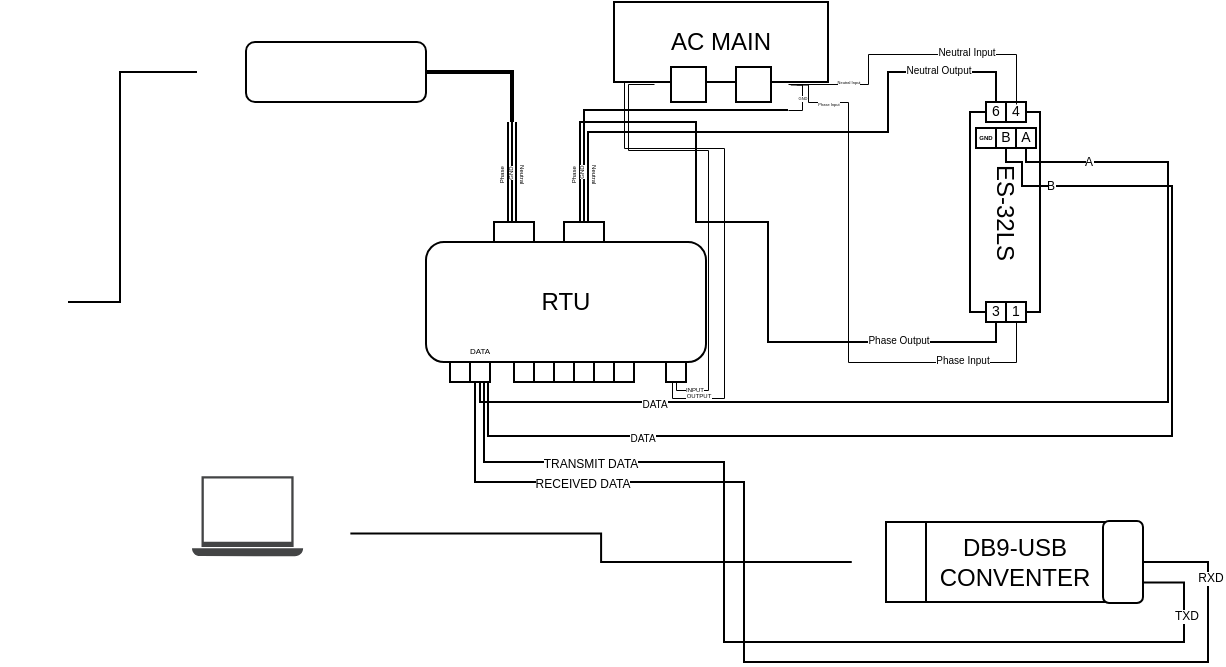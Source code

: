<mxfile version="20.0.4" type="device"><diagram id="f92Gj-K9pGOBf6L3RLpq" name="Page-1"><mxGraphModel dx="756" dy="414" grid="1" gridSize="10" guides="1" tooltips="1" connect="1" arrows="1" fold="1" page="1" pageScale="1" pageWidth="850" pageHeight="1100" math="0" shadow="0"><root><mxCell id="0"/><mxCell id="1" parent="0"/><mxCell id="z0E2oeSKlug_8SuGuWye-102" value="" style="shape=image;html=1;verticalAlign=top;verticalLabelPosition=bottom;labelBackgroundColor=#ffffff;imageAspect=0;aspect=fixed;image=https://cdn1.iconfinder.com/data/icons/ui-essential-17/32/UI_Essential_Outline_1_essential-app-ui-flash_drive-usb-128.png;fontSize=3;rotation=-90;" vertex="1" parent="1"><mxGeometry x="294.56" y="262.5" width="26.62" height="26.62" as="geometry"/></mxCell><mxCell id="z0E2oeSKlug_8SuGuWye-1" value="RTU" style="rounded=1;whiteSpace=wrap;html=1;" vertex="1" parent="1"><mxGeometry x="359" y="130" width="140" height="60" as="geometry"/></mxCell><mxCell id="z0E2oeSKlug_8SuGuWye-2" value="" style="whiteSpace=wrap;html=1;aspect=fixed;" vertex="1" parent="1"><mxGeometry x="371" y="190" width="10" height="10" as="geometry"/></mxCell><mxCell id="z0E2oeSKlug_8SuGuWye-4" value="" style="whiteSpace=wrap;html=1;aspect=fixed;" vertex="1" parent="1"><mxGeometry x="381" y="190" width="10" height="10" as="geometry"/></mxCell><mxCell id="z0E2oeSKlug_8SuGuWye-5" value="" style="whiteSpace=wrap;html=1;aspect=fixed;" vertex="1" parent="1"><mxGeometry x="403" y="190" width="10" height="10" as="geometry"/></mxCell><mxCell id="z0E2oeSKlug_8SuGuWye-6" value="" style="whiteSpace=wrap;html=1;aspect=fixed;" vertex="1" parent="1"><mxGeometry x="413" y="190" width="10" height="10" as="geometry"/></mxCell><mxCell id="z0E2oeSKlug_8SuGuWye-7" value="" style="whiteSpace=wrap;html=1;aspect=fixed;" vertex="1" parent="1"><mxGeometry x="423" y="190" width="10" height="10" as="geometry"/></mxCell><mxCell id="z0E2oeSKlug_8SuGuWye-8" value="" style="whiteSpace=wrap;html=1;aspect=fixed;" vertex="1" parent="1"><mxGeometry x="433" y="190" width="10" height="10" as="geometry"/></mxCell><mxCell id="z0E2oeSKlug_8SuGuWye-9" value="" style="whiteSpace=wrap;html=1;aspect=fixed;" vertex="1" parent="1"><mxGeometry x="443" y="190" width="10" height="10" as="geometry"/></mxCell><mxCell id="z0E2oeSKlug_8SuGuWye-10" value="" style="whiteSpace=wrap;html=1;aspect=fixed;" vertex="1" parent="1"><mxGeometry x="453" y="190" width="10" height="10" as="geometry"/></mxCell><mxCell id="z0E2oeSKlug_8SuGuWye-12" value="" style="whiteSpace=wrap;html=1;aspect=fixed;" vertex="1" parent="1"><mxGeometry x="479" y="190" width="10" height="10" as="geometry"/></mxCell><mxCell id="z0E2oeSKlug_8SuGuWye-13" value="" style="rounded=0;whiteSpace=wrap;html=1;" vertex="1" parent="1"><mxGeometry x="393" y="120" width="20" height="10" as="geometry"/></mxCell><mxCell id="z0E2oeSKlug_8SuGuWye-14" value="" style="rounded=0;whiteSpace=wrap;html=1;" vertex="1" parent="1"><mxGeometry x="428" y="120" width="20" height="10" as="geometry"/></mxCell><mxCell id="z0E2oeSKlug_8SuGuWye-15" value="ES-32LS" style="rounded=0;whiteSpace=wrap;html=1;rotation=90;" vertex="1" parent="1"><mxGeometry x="598.5" y="97.5" width="100" height="35" as="geometry"/></mxCell><mxCell id="z0E2oeSKlug_8SuGuWye-17" value="&lt;font style=&quot;font-size: 7px;&quot;&gt;4&lt;/font&gt;" style="whiteSpace=wrap;html=1;aspect=fixed;spacingBottom=4;" vertex="1" parent="1"><mxGeometry x="649" y="60" width="10" height="10" as="geometry"/></mxCell><mxCell id="z0E2oeSKlug_8SuGuWye-18" value="" style="whiteSpace=wrap;html=1;aspect=fixed;" vertex="1" parent="1"><mxGeometry x="639" y="60" width="10" height="10" as="geometry"/></mxCell><mxCell id="z0E2oeSKlug_8SuGuWye-21" value="&lt;font style=&quot;font-size: 7px;&quot;&gt;3&lt;/font&gt;" style="whiteSpace=wrap;html=1;aspect=fixed;perimeterSpacing=0;align=center;horizontal=1;verticalAlign=middle;spacing=2;spacingBottom=4;" vertex="1" parent="1"><mxGeometry x="639" y="160" width="10" height="10" as="geometry"/></mxCell><mxCell id="z0E2oeSKlug_8SuGuWye-22" value="" style="whiteSpace=wrap;html=1;aspect=fixed;" vertex="1" parent="1"><mxGeometry x="649" y="160" width="10" height="10" as="geometry"/></mxCell><mxCell id="z0E2oeSKlug_8SuGuWye-26" value="DB9-USB CONVENTER" style="rounded=0;whiteSpace=wrap;html=1;" vertex="1" parent="1"><mxGeometry x="608" y="270" width="90.5" height="40" as="geometry"/></mxCell><mxCell id="z0E2oeSKlug_8SuGuWye-28" value="" style="rounded=1;whiteSpace=wrap;html=1;rotation=90;" vertex="1" parent="1"><mxGeometry x="687" y="280" width="41" height="20" as="geometry"/></mxCell><mxCell id="z0E2oeSKlug_8SuGuWye-30" value="" style="rounded=0;whiteSpace=wrap;html=1;rotation=90;" vertex="1" parent="1"><mxGeometry x="579" y="280" width="40" height="20" as="geometry"/></mxCell><mxCell id="z0E2oeSKlug_8SuGuWye-36" value="" style="rounded=1;whiteSpace=wrap;html=1;" vertex="1" parent="1"><mxGeometry x="269" y="30" width="90" height="30" as="geometry"/></mxCell><mxCell id="z0E2oeSKlug_8SuGuWye-37" value="" style="shape=image;html=1;verticalAlign=top;verticalLabelPosition=bottom;labelBackgroundColor=#ffffff;imageAspect=0;aspect=fixed;image=https://cdn1.iconfinder.com/data/icons/iconoir-vol-3/24/plug-type-c-128.png;rotation=90;" vertex="1" parent="1"><mxGeometry x="329" y="30" width="30" height="30" as="geometry"/></mxCell><mxCell id="z0E2oeSKlug_8SuGuWye-38" value="" style="shape=image;html=1;verticalAlign=top;verticalLabelPosition=bottom;labelBackgroundColor=#ffffff;imageAspect=0;aspect=fixed;image=https://cdn1.iconfinder.com/data/icons/iconoir-vol-3/24/plug-type-c-128.png;rotation=90;" vertex="1" parent="1"><mxGeometry x="269" y="30" width="30" height="30" as="geometry"/></mxCell><mxCell id="z0E2oeSKlug_8SuGuWye-39" value="" style="shape=image;html=1;verticalAlign=top;verticalLabelPosition=bottom;labelBackgroundColor=#ffffff;imageAspect=0;aspect=fixed;image=https://cdn1.iconfinder.com/data/icons/iconoir-vol-3/24/plug-type-c-128.png;rotation=90;" vertex="1" parent="1"><mxGeometry x="299" y="30" width="30" height="30" as="geometry"/></mxCell><mxCell id="z0E2oeSKlug_8SuGuWye-40" value="" style="shape=image;html=1;verticalAlign=top;verticalLabelPosition=bottom;labelBackgroundColor=#ffffff;imageAspect=0;aspect=fixed;image=https://cdn2.iconfinder.com/data/icons/home-sweet-home-4/320/fan-128.png" vertex="1" parent="1"><mxGeometry x="146" y="108" width="58" height="58" as="geometry"/></mxCell><mxCell id="z0E2oeSKlug_8SuGuWye-41" value="AC MAIN" style="rounded=0;whiteSpace=wrap;html=1;" vertex="1" parent="1"><mxGeometry x="453" y="10" width="107" height="40" as="geometry"/></mxCell><mxCell id="z0E2oeSKlug_8SuGuWye-43" value="" style="whiteSpace=wrap;html=1;aspect=fixed;" vertex="1" parent="1"><mxGeometry x="481.5" y="42.5" width="17.5" height="17.5" as="geometry"/></mxCell><mxCell id="z0E2oeSKlug_8SuGuWye-46" value="" style="whiteSpace=wrap;html=1;aspect=fixed;" vertex="1" parent="1"><mxGeometry x="514" y="42.5" width="17.5" height="17.5" as="geometry"/></mxCell><mxCell id="z0E2oeSKlug_8SuGuWye-50" value="" style="shape=image;html=1;verticalAlign=top;verticalLabelPosition=bottom;labelBackgroundColor=#ffffff;imageAspect=0;aspect=fixed;image=https://cdn1.iconfinder.com/data/icons/iconoir-vol-3/24/plug-type-c-128.png;rotation=90;" vertex="1" parent="1"><mxGeometry x="481.5" y="42.75" width="17.5" height="17.5" as="geometry"/></mxCell><mxCell id="z0E2oeSKlug_8SuGuWye-52" value="" style="shape=image;html=1;verticalAlign=top;verticalLabelPosition=bottom;labelBackgroundColor=#ffffff;imageAspect=0;aspect=fixed;image=https://cdn1.iconfinder.com/data/icons/iconoir-vol-3/24/plug-type-c-128.png;rotation=90;" vertex="1" parent="1"><mxGeometry x="514" y="42.75" width="17.5" height="17.5" as="geometry"/></mxCell><mxCell id="z0E2oeSKlug_8SuGuWye-55" value="" style="shape=image;html=1;verticalAlign=top;verticalLabelPosition=bottom;labelBackgroundColor=#ffffff;imageAspect=0;aspect=fixed;image=https://cdn0.iconfinder.com/data/icons/phosphor-regular-vol-4/256/plug-128.png;rotation=45;" vertex="1" parent="1"><mxGeometry x="246.78" y="25" width="40" height="40" as="geometry"/></mxCell><mxCell id="z0E2oeSKlug_8SuGuWye-56" value="" style="endArrow=none;html=1;rounded=0;strokeWidth=1;" edge="1" parent="1"><mxGeometry width="50" height="50" relative="1" as="geometry"><mxPoint x="180" y="160" as="sourcePoint"/><mxPoint x="244.496" y="45" as="targetPoint"/><Array as="points"><mxPoint x="206" y="160"/><mxPoint x="206" y="45"/></Array></mxGeometry></mxCell><mxCell id="z0E2oeSKlug_8SuGuWye-57" value="" style="endArrow=none;html=1;rounded=0;strokeWidth=2;entryX=0.5;entryY=0;entryDx=0;entryDy=0;" edge="1" parent="1"><mxGeometry width="50" height="50" relative="1" as="geometry"><mxPoint x="402" y="70" as="sourcePoint"/><mxPoint x="359" y="45" as="targetPoint"/><Array as="points"><mxPoint x="402" y="45"/></Array></mxGeometry></mxCell><mxCell id="z0E2oeSKlug_8SuGuWye-65" value="" style="shape=link;html=1;rounded=0;endArrow=none;endFill=0;strokeWidth=1;curved=1;elbow=vertical;entryX=0.35;entryY=0;entryDx=0;entryDy=0;entryPerimeter=0;" edge="1" parent="1"><mxGeometry width="100" relative="1" as="geometry"><mxPoint x="402" y="70" as="sourcePoint"/><mxPoint x="402" y="120" as="targetPoint"/></mxGeometry></mxCell><mxCell id="z0E2oeSKlug_8SuGuWye-66" value="" style="endArrow=none;html=1;rounded=0;strokeWidth=1;curved=1;elbow=vertical;" edge="1" parent="1"><mxGeometry width="50" height="50" relative="1" as="geometry"><mxPoint x="402" y="120" as="sourcePoint"/><mxPoint x="402" y="70" as="targetPoint"/></mxGeometry></mxCell><mxCell id="z0E2oeSKlug_8SuGuWye-70" value="GND" style="edgeLabel;html=1;align=center;verticalAlign=middle;resizable=0;points=[];fontSize=3;rotation=270;" vertex="1" connectable="0" parent="z0E2oeSKlug_8SuGuWye-66"><mxGeometry x="0.121" y="1" relative="1" as="geometry"><mxPoint y="4" as="offset"/></mxGeometry></mxCell><mxCell id="z0E2oeSKlug_8SuGuWye-68" value="&lt;font style=&quot;font-size: 3px;&quot;&gt;Phase&lt;/font&gt;" style="text;html=1;strokeColor=none;fillColor=none;align=center;verticalAlign=middle;whiteSpace=wrap;rounded=0;fontSize=3;rotation=-90;" vertex="1" parent="1"><mxGeometry x="391" y="95.13" width="13" height="2.5" as="geometry"/></mxCell><mxCell id="z0E2oeSKlug_8SuGuWye-71" value="Neutral" style="text;html=1;strokeColor=none;fillColor=none;align=center;verticalAlign=middle;whiteSpace=wrap;rounded=0;fontSize=3;rotation=90;" vertex="1" parent="1"><mxGeometry x="400" y="95.13" width="13" height="2.5" as="geometry"/></mxCell><mxCell id="z0E2oeSKlug_8SuGuWye-73" value="" style="shape=link;html=1;rounded=0;endArrow=none;endFill=0;strokeWidth=1;curved=1;elbow=vertical;entryX=0.35;entryY=0;entryDx=0;entryDy=0;entryPerimeter=0;" edge="1" parent="1"><mxGeometry width="100" relative="1" as="geometry"><mxPoint x="438" y="80" as="sourcePoint"/><mxPoint x="438" y="120" as="targetPoint"/></mxGeometry></mxCell><mxCell id="z0E2oeSKlug_8SuGuWye-74" value="" style="endArrow=none;html=1;rounded=0;strokeWidth=1;curved=1;elbow=vertical;" edge="1" parent="1"><mxGeometry width="50" height="50" relative="1" as="geometry"><mxPoint x="438" y="120" as="sourcePoint"/><mxPoint x="438" y="80" as="targetPoint"/></mxGeometry></mxCell><mxCell id="z0E2oeSKlug_8SuGuWye-75" value="GND" style="edgeLabel;html=1;align=center;verticalAlign=middle;resizable=0;points=[];fontSize=3;rotation=270;" vertex="1" connectable="0" parent="z0E2oeSKlug_8SuGuWye-74"><mxGeometry x="0.121" y="1" relative="1" as="geometry"><mxPoint y="-2" as="offset"/></mxGeometry></mxCell><mxCell id="z0E2oeSKlug_8SuGuWye-76" value="&lt;font style=&quot;font-size: 3px;&quot;&gt;Phase&lt;/font&gt;" style="text;html=1;strokeColor=none;fillColor=none;align=center;verticalAlign=middle;whiteSpace=wrap;rounded=0;fontSize=3;rotation=-90;" vertex="1" parent="1"><mxGeometry x="427" y="95.13" width="13" height="2.5" as="geometry"/></mxCell><mxCell id="z0E2oeSKlug_8SuGuWye-77" value="Neutral" style="text;html=1;strokeColor=none;fillColor=none;align=center;verticalAlign=middle;whiteSpace=wrap;rounded=0;fontSize=3;rotation=90;" vertex="1" parent="1"><mxGeometry x="436" y="95.13" width="13" height="2.5" as="geometry"/></mxCell><mxCell id="z0E2oeSKlug_8SuGuWye-78" value="" style="endArrow=none;html=1;rounded=0;fontSize=4;strokeWidth=1;elbow=vertical;edgeStyle=orthogonalEdgeStyle;entryX=0.5;entryY=1;entryDx=0;entryDy=0;" edge="1" parent="1" target="z0E2oeSKlug_8SuGuWye-21"><mxGeometry width="50" height="50" relative="1" as="geometry"><mxPoint x="436" y="80" as="sourcePoint"/><mxPoint x="650" y="190" as="targetPoint"/><Array as="points"><mxPoint x="436" y="70"/><mxPoint x="494" y="70"/><mxPoint x="494" y="120"/><mxPoint x="530" y="120"/><mxPoint x="530" y="180"/><mxPoint x="644" y="180"/></Array></mxGeometry></mxCell><mxCell id="z0E2oeSKlug_8SuGuWye-83" value="&lt;font style=&quot;font-size: 5px;&quot;&gt;Phase Output&lt;/font&gt;" style="edgeLabel;html=1;align=center;verticalAlign=middle;resizable=0;points=[];fontSize=7;" vertex="1" connectable="0" parent="z0E2oeSKlug_8SuGuWye-78"><mxGeometry x="0.648" y="1" relative="1" as="geometry"><mxPoint as="offset"/></mxGeometry></mxCell><mxCell id="z0E2oeSKlug_8SuGuWye-80" value="&lt;font style=&quot;font-size: 7px;&quot;&gt;1&lt;/font&gt;" style="whiteSpace=wrap;html=1;aspect=fixed;perimeterSpacing=0;align=center;horizontal=1;verticalAlign=middle;spacing=2;spacingBottom=4;" vertex="1" parent="1"><mxGeometry x="649" y="160" width="10" height="10" as="geometry"/></mxCell><mxCell id="z0E2oeSKlug_8SuGuWye-81" value="&lt;font style=&quot;font-size: 7px;&quot;&gt;6&lt;/font&gt;" style="whiteSpace=wrap;html=1;aspect=fixed;perimeterSpacing=0;align=center;horizontal=1;verticalAlign=middle;spacing=2;spacingBottom=4;" vertex="1" parent="1"><mxGeometry x="639" y="60" width="10" height="10" as="geometry"/></mxCell><mxCell id="z0E2oeSKlug_8SuGuWye-84" value="" style="endArrow=none;html=1;rounded=0;fontSize=4;strokeWidth=1;elbow=vertical;edgeStyle=orthogonalEdgeStyle;entryX=0.5;entryY=0;entryDx=0;entryDy=0;" edge="1" parent="1" target="z0E2oeSKlug_8SuGuWye-81"><mxGeometry width="50" height="50" relative="1" as="geometry"><mxPoint x="440" y="80" as="sourcePoint"/><mxPoint x="644" y="55" as="targetPoint"/><Array as="points"><mxPoint x="440" y="75"/><mxPoint x="590" y="75"/><mxPoint x="590" y="45"/><mxPoint x="644" y="45"/></Array></mxGeometry></mxCell><mxCell id="z0E2oeSKlug_8SuGuWye-85" value="&lt;font style=&quot;font-size: 5px;&quot;&gt;Neutral Output&lt;/font&gt;" style="edgeLabel;html=1;align=center;verticalAlign=middle;resizable=0;points=[];fontSize=7;" vertex="1" connectable="0" parent="z0E2oeSKlug_8SuGuWye-84"><mxGeometry x="0.648" y="1" relative="1" as="geometry"><mxPoint as="offset"/></mxGeometry></mxCell><mxCell id="z0E2oeSKlug_8SuGuWye-86" value="" style="endArrow=none;html=1;rounded=0;fontSize=4;strokeWidth=0.5;elbow=vertical;edgeStyle=orthogonalEdgeStyle;entryX=0.5;entryY=1;entryDx=0;entryDy=0;exitX=0;exitY=1;exitDx=0;exitDy=0;" edge="1" parent="1"><mxGeometry width="50" height="50" relative="1" as="geometry"><mxPoint x="544.142" y="51.25" as="sourcePoint"/><mxPoint x="654" y="170" as="targetPoint"/><Array as="points"><mxPoint x="550" y="51"/><mxPoint x="550" y="60"/><mxPoint x="570" y="60"/><mxPoint x="570" y="190"/><mxPoint x="654" y="190"/></Array></mxGeometry></mxCell><mxCell id="z0E2oeSKlug_8SuGuWye-87" value="&lt;font style=&quot;font-size: 5px;&quot;&gt;Phase Input&lt;/font&gt;" style="edgeLabel;html=1;align=center;verticalAlign=middle;resizable=0;points=[];fontSize=7;" vertex="1" connectable="0" parent="z0E2oeSKlug_8SuGuWye-86"><mxGeometry x="0.648" y="1" relative="1" as="geometry"><mxPoint as="offset"/></mxGeometry></mxCell><mxCell id="z0E2oeSKlug_8SuGuWye-88" value="" style="endArrow=none;html=1;rounded=0;fontSize=2;strokeWidth=0.5;elbow=vertical;edgeStyle=orthogonalEdgeStyle;entryX=0.5;entryY=0;entryDx=0;entryDy=0;" edge="1" parent="1"><mxGeometry width="50" height="50" relative="1" as="geometry"><mxPoint x="540" y="51" as="sourcePoint"/><mxPoint x="654" y="61" as="targetPoint"/><Array as="points"><mxPoint x="580" y="51"/><mxPoint x="580" y="36"/><mxPoint x="654" y="36"/></Array></mxGeometry></mxCell><mxCell id="z0E2oeSKlug_8SuGuWye-89" value="&lt;font style=&quot;font-size: 5px;&quot;&gt;Neutral Input&lt;/font&gt;" style="edgeLabel;html=1;align=center;verticalAlign=middle;resizable=0;points=[];fontSize=7;" vertex="1" connectable="0" parent="z0E2oeSKlug_8SuGuWye-88"><mxGeometry x="0.648" y="1" relative="1" as="geometry"><mxPoint x="-23" as="offset"/></mxGeometry></mxCell><mxCell id="z0E2oeSKlug_8SuGuWye-90" value="" style="shape=image;html=1;verticalAlign=top;verticalLabelPosition=bottom;labelBackgroundColor=#ffffff;imageAspect=0;aspect=fixed;image=https://cdn0.iconfinder.com/data/icons/phosphor-regular-vol-4/256/plug-128.png;rotation=-135;" vertex="1" parent="1"><mxGeometry x="520" y="41.25" width="20" height="20" as="geometry"/></mxCell><mxCell id="z0E2oeSKlug_8SuGuWye-93" value="" style="endArrow=none;html=1;rounded=0;fontSize=5;strokeWidth=1;elbow=vertical;edgeStyle=orthogonalEdgeStyle;" edge="1" parent="1"><mxGeometry width="50" height="50" relative="1" as="geometry"><mxPoint x="438" y="84" as="sourcePoint"/><mxPoint x="540" y="64" as="targetPoint"/><Array as="points"><mxPoint x="438" y="64"/></Array></mxGeometry></mxCell><mxCell id="z0E2oeSKlug_8SuGuWye-94" value="GND" style="endArrow=none;html=1;rounded=0;fontSize=2;strokeWidth=0.5;elbow=vertical;edgeStyle=orthogonalEdgeStyle;entryX=0;entryY=1;entryDx=0;entryDy=0;" edge="1" parent="1"><mxGeometry width="50" height="50" relative="1" as="geometry"><mxPoint x="540" y="64" as="sourcePoint"/><mxPoint x="541.142" y="51.25" as="targetPoint"/><Array as="points"><mxPoint x="547" y="64"/><mxPoint x="547" y="51"/></Array></mxGeometry></mxCell><mxCell id="z0E2oeSKlug_8SuGuWye-97" value="&lt;font style=&quot;font-size: 2px;&quot;&gt;Phase Input&lt;/font&gt;" style="edgeLabel;html=1;align=center;verticalAlign=middle;resizable=0;points=[];fontSize=2;horizontal=1;" vertex="1" connectable="0" parent="1"><mxGeometry x="559.999" y="60.25" as="geometry"/></mxCell><mxCell id="z0E2oeSKlug_8SuGuWye-98" value="&lt;font style=&quot;font-size: 2px;&quot;&gt;Neutral Input&lt;/font&gt;" style="edgeLabel;html=1;align=center;verticalAlign=middle;resizable=0;points=[];fontSize=2;" vertex="1" connectable="0" parent="1"><mxGeometry x="579.005" y="50" as="geometry"><mxPoint x="-9" as="offset"/></mxGeometry></mxCell><mxCell id="z0E2oeSKlug_8SuGuWye-99" value="&lt;font style=&quot;font-size: 3px;&quot;&gt;GND&lt;/font&gt;" style="whiteSpace=wrap;html=1;aspect=fixed;perimeterSpacing=0;align=center;horizontal=1;verticalAlign=middle;spacing=2;spacingBottom=7;fontStyle=1" vertex="1" parent="1"><mxGeometry x="634" y="73" width="10" height="10" as="geometry"/></mxCell><mxCell id="z0E2oeSKlug_8SuGuWye-100" value="&lt;font style=&quot;font-size: 7px;&quot;&gt;B&lt;/font&gt;" style="whiteSpace=wrap;html=1;aspect=fixed;perimeterSpacing=0;align=center;horizontal=1;verticalAlign=middle;spacing=2;spacingBottom=4;" vertex="1" parent="1"><mxGeometry x="644" y="73" width="10" height="10" as="geometry"/></mxCell><mxCell id="z0E2oeSKlug_8SuGuWye-101" value="&lt;font style=&quot;font-size: 7px;&quot;&gt;A&lt;/font&gt;" style="whiteSpace=wrap;html=1;aspect=fixed;perimeterSpacing=0;align=center;horizontal=1;verticalAlign=middle;spacing=2;spacingBottom=4;" vertex="1" parent="1"><mxGeometry x="654" y="73" width="10" height="10" as="geometry"/></mxCell><mxCell id="z0E2oeSKlug_8SuGuWye-110" value="" style="edgeStyle=orthogonalEdgeStyle;rounded=0;orthogonalLoop=1;jettySize=auto;html=1;fontSize=4;endArrow=none;endFill=0;strokeWidth=1;elbow=vertical;" edge="1" parent="1" source="z0E2oeSKlug_8SuGuWye-102" target="z0E2oeSKlug_8SuGuWye-109"><mxGeometry relative="1" as="geometry"/></mxCell><mxCell id="z0E2oeSKlug_8SuGuWye-109" value="" style="shape=image;html=1;verticalAlign=top;verticalLabelPosition=bottom;labelBackgroundColor=#ffffff;imageAspect=0;aspect=fixed;image=https://cdn1.iconfinder.com/data/icons/ui-essential-17/32/UI_Essential_Outline_1_essential-app-ui-flash_drive-usb-128.png;fontSize=3;rotation=90;" vertex="1" parent="1"><mxGeometry x="571.88" y="276.69" width="26.62" height="26.62" as="geometry"/></mxCell><mxCell id="z0E2oeSKlug_8SuGuWye-32" value="" style="sketch=0;pointerEvents=1;shadow=0;dashed=0;html=1;strokeColor=none;fillColor=#434445;aspect=fixed;labelPosition=center;verticalLabelPosition=bottom;verticalAlign=top;align=center;outlineConnect=0;shape=mxgraph.vvd.laptop;" vertex="1" parent="1"><mxGeometry x="242" y="247.12" width="55.56" height="40" as="geometry"/></mxCell><mxCell id="z0E2oeSKlug_8SuGuWye-111" value="DATA" style="text;html=1;strokeColor=none;fillColor=none;align=center;verticalAlign=middle;whiteSpace=wrap;rounded=0;fontSize=4;" vertex="1" parent="1"><mxGeometry x="379" y="180" width="14" height="10" as="geometry"/></mxCell><mxCell id="z0E2oeSKlug_8SuGuWye-112" value="" style="endArrow=none;html=1;rounded=0;fontSize=4;strokeWidth=1;elbow=vertical;edgeStyle=orthogonalEdgeStyle;entryX=0.5;entryY=1;entryDx=0;entryDy=0;exitX=0.5;exitY=1;exitDx=0;exitDy=0;" edge="1" parent="1" source="z0E2oeSKlug_8SuGuWye-101" target="z0E2oeSKlug_8SuGuWye-4"><mxGeometry width="50" height="50" relative="1" as="geometry"><mxPoint x="554.142" y="148.37" as="sourcePoint"/><mxPoint x="664" y="267.12" as="targetPoint"/><Array as="points"><mxPoint x="659" y="90"/><mxPoint x="730" y="90"/><mxPoint x="730" y="210"/><mxPoint x="386" y="210"/></Array></mxGeometry></mxCell><mxCell id="z0E2oeSKlug_8SuGuWye-113" value="&lt;font style=&quot;font-size: 5px;&quot;&gt;DATA&lt;/font&gt;" style="edgeLabel;html=1;align=center;verticalAlign=middle;resizable=0;points=[];fontSize=7;" vertex="1" connectable="0" parent="z0E2oeSKlug_8SuGuWye-112"><mxGeometry x="0.648" y="1" relative="1" as="geometry"><mxPoint as="offset"/></mxGeometry></mxCell><mxCell id="z0E2oeSKlug_8SuGuWye-114" value="A" style="edgeLabel;html=1;align=center;verticalAlign=middle;resizable=0;points=[];fontSize=6;spacingTop=1;" vertex="1" connectable="0" parent="z0E2oeSKlug_8SuGuWye-112"><mxGeometry x="-0.864" y="1" relative="1" as="geometry"><mxPoint as="offset"/></mxGeometry></mxCell><mxCell id="z0E2oeSKlug_8SuGuWye-118" value="" style="endArrow=none;html=1;rounded=0;fontSize=4;strokeWidth=1;elbow=vertical;edgeStyle=orthogonalEdgeStyle;entryX=0.75;entryY=1;entryDx=0;entryDy=0;exitX=0.5;exitY=1;exitDx=0;exitDy=0;" edge="1" parent="1" source="z0E2oeSKlug_8SuGuWye-100" target="z0E2oeSKlug_8SuGuWye-4"><mxGeometry width="50" height="50" relative="1" as="geometry"><mxPoint x="646" y="83" as="sourcePoint"/><mxPoint x="388.0" y="216.63" as="targetPoint"/><Array as="points"><mxPoint x="649" y="90"/><mxPoint x="657" y="90"/><mxPoint x="657" y="102"/><mxPoint x="732" y="102"/><mxPoint x="732" y="227"/><mxPoint x="390" y="227"/><mxPoint x="390" y="200"/></Array></mxGeometry></mxCell><mxCell id="z0E2oeSKlug_8SuGuWye-119" value="&lt;font style=&quot;font-size: 5px;&quot;&gt;DATA&lt;/font&gt;" style="edgeLabel;html=1;align=center;verticalAlign=middle;resizable=0;points=[];fontSize=7;" vertex="1" connectable="0" parent="z0E2oeSKlug_8SuGuWye-118"><mxGeometry x="0.648" y="1" relative="1" as="geometry"><mxPoint as="offset"/></mxGeometry></mxCell><mxCell id="z0E2oeSKlug_8SuGuWye-120" value="B" style="edgeLabel;html=1;align=center;verticalAlign=middle;resizable=0;points=[];fontSize=6;spacingTop=1;" vertex="1" connectable="0" parent="z0E2oeSKlug_8SuGuWye-118"><mxGeometry x="-0.864" y="1" relative="1" as="geometry"><mxPoint as="offset"/></mxGeometry></mxCell><mxCell id="z0E2oeSKlug_8SuGuWye-121" value="" style="endArrow=none;html=1;rounded=0;fontSize=4;strokeWidth=1;elbow=vertical;edgeStyle=orthogonalEdgeStyle;exitX=0.75;exitY=0;exitDx=0;exitDy=0;" edge="1" parent="1" source="z0E2oeSKlug_8SuGuWye-28"><mxGeometry width="50" height="50" relative="1" as="geometry"><mxPoint x="730" y="300" as="sourcePoint"/><mxPoint x="388" y="200" as="targetPoint"/><Array as="points"><mxPoint x="738" y="300"/><mxPoint x="738" y="330"/><mxPoint x="508" y="330"/><mxPoint x="508" y="240"/><mxPoint x="388" y="240"/></Array></mxGeometry></mxCell><mxCell id="z0E2oeSKlug_8SuGuWye-122" value="&lt;font style=&quot;font-size: 6px;&quot;&gt;TRANSMIT DATA&lt;/font&gt;" style="edgeLabel;html=1;align=center;verticalAlign=middle;resizable=0;points=[];fontSize=6;" vertex="1" connectable="0" parent="z0E2oeSKlug_8SuGuWye-121"><mxGeometry x="0.648" y="1" relative="1" as="geometry"><mxPoint as="offset"/></mxGeometry></mxCell><mxCell id="z0E2oeSKlug_8SuGuWye-123" value="TXD" style="edgeLabel;html=1;align=center;verticalAlign=middle;resizable=0;points=[];fontSize=6;spacingTop=1;" vertex="1" connectable="0" parent="z0E2oeSKlug_8SuGuWye-121"><mxGeometry x="-0.864" y="1" relative="1" as="geometry"><mxPoint as="offset"/></mxGeometry></mxCell><mxCell id="z0E2oeSKlug_8SuGuWye-124" value="" style="endArrow=none;html=1;rounded=0;fontSize=4;strokeWidth=1;elbow=vertical;edgeStyle=orthogonalEdgeStyle;exitX=0.5;exitY=0;exitDx=0;exitDy=0;entryX=0.25;entryY=1;entryDx=0;entryDy=0;" edge="1" parent="1" source="z0E2oeSKlug_8SuGuWye-28" target="z0E2oeSKlug_8SuGuWye-4"><mxGeometry width="50" height="50" relative="1" as="geometry"><mxPoint x="727.5" y="310.25" as="sourcePoint"/><mxPoint x="398" y="210" as="targetPoint"/><Array as="points"><mxPoint x="750" y="290"/><mxPoint x="750" y="340"/><mxPoint x="518" y="340"/><mxPoint x="518" y="250"/><mxPoint x="383" y="250"/></Array></mxGeometry></mxCell><mxCell id="z0E2oeSKlug_8SuGuWye-125" value="&lt;font style=&quot;font-size: 6px;&quot;&gt;RECEIVED DATA&lt;/font&gt;" style="edgeLabel;html=1;align=center;verticalAlign=middle;resizable=0;points=[];fontSize=6;" vertex="1" connectable="0" parent="z0E2oeSKlug_8SuGuWye-124"><mxGeometry x="0.648" y="1" relative="1" as="geometry"><mxPoint as="offset"/></mxGeometry></mxCell><mxCell id="z0E2oeSKlug_8SuGuWye-126" value="RXD" style="edgeLabel;html=1;align=center;verticalAlign=middle;resizable=0;points=[];fontSize=6;spacingTop=1;" vertex="1" connectable="0" parent="z0E2oeSKlug_8SuGuWye-124"><mxGeometry x="-0.864" y="1" relative="1" as="geometry"><mxPoint as="offset"/></mxGeometry></mxCell><mxCell id="z0E2oeSKlug_8SuGuWye-127" value="" style="shape=image;html=1;verticalAlign=top;verticalLabelPosition=bottom;labelBackgroundColor=#ffffff;imageAspect=0;aspect=fixed;image=https://cdn0.iconfinder.com/data/icons/phosphor-regular-vol-4/256/plug-128.png;rotation=45;" vertex="1" parent="1"><mxGeometry x="474" y="41.5" width="20" height="20" as="geometry"/></mxCell><mxCell id="z0E2oeSKlug_8SuGuWye-134" value="" style="endArrow=none;html=1;rounded=0;fontSize=10;strokeWidth=0.5;elbow=vertical;edgeStyle=orthogonalEdgeStyle;exitX=0.5;exitY=1;exitDx=0;exitDy=0;" edge="1" parent="1"><mxGeometry width="50" height="50" relative="1" as="geometry"><mxPoint x="484" y="200" as="sourcePoint"/><mxPoint x="473" y="51" as="targetPoint"/><Array as="points"><mxPoint x="484" y="204"/><mxPoint x="500" y="204"/><mxPoint x="500" y="84"/><mxPoint x="460" y="84"/><mxPoint x="460" y="51"/></Array></mxGeometry></mxCell><mxCell id="z0E2oeSKlug_8SuGuWye-135" value="&lt;font style=&quot;font-size: 3px;&quot;&gt;INPUT&lt;/font&gt;" style="edgeLabel;html=1;align=center;verticalAlign=middle;resizable=0;points=[];fontSize=3;" vertex="1" connectable="0" parent="z0E2oeSKlug_8SuGuWye-134"><mxGeometry x="-0.886" relative="1" as="geometry"><mxPoint as="offset"/></mxGeometry></mxCell><mxCell id="z0E2oeSKlug_8SuGuWye-136" value="" style="endArrow=none;html=1;rounded=0;fontSize=10;strokeWidth=0.5;elbow=vertical;edgeStyle=orthogonalEdgeStyle;" edge="1" parent="1"><mxGeometry width="50" height="50" relative="1" as="geometry"><mxPoint x="484" y="200" as="sourcePoint"/><mxPoint x="470.99" y="50" as="targetPoint"/><Array as="points"><mxPoint x="482" y="208"/><mxPoint x="508" y="208"/><mxPoint x="508" y="83"/><mxPoint x="458" y="83"/><mxPoint x="458" y="50"/></Array></mxGeometry></mxCell><mxCell id="z0E2oeSKlug_8SuGuWye-138" value="OUTPUT" style="edgeLabel;html=1;align=center;verticalAlign=middle;resizable=0;points=[];fontSize=3;" vertex="1" connectable="0" parent="z0E2oeSKlug_8SuGuWye-136"><mxGeometry x="-0.825" relative="1" as="geometry"><mxPoint y="-1" as="offset"/></mxGeometry></mxCell></root></mxGraphModel></diagram></mxfile>
